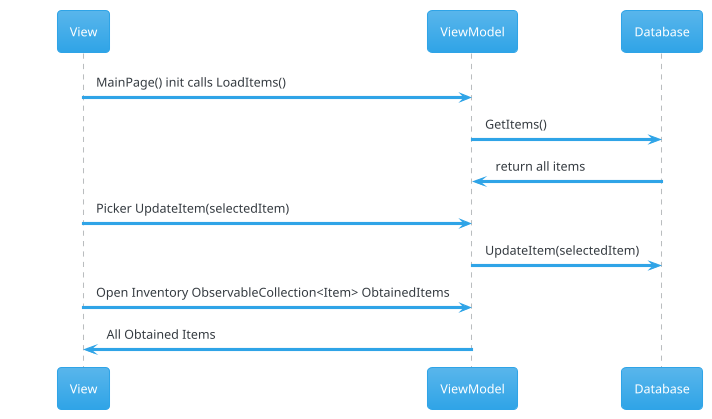 @startuml
!theme cerulean

View->ViewModel : MainPage() init calls LoadItems()
ViewModel->Database : GetItems()
Database->ViewModel : return all items
View->ViewModel : Picker UpdateItem(selectedItem)
ViewModel->Database : UpdateItem(selectedItem)
View->ViewModel : Open Inventory ObservableCollection<Item> ObtainedItems
ViewModel->View : All Obtained Items

@enduml